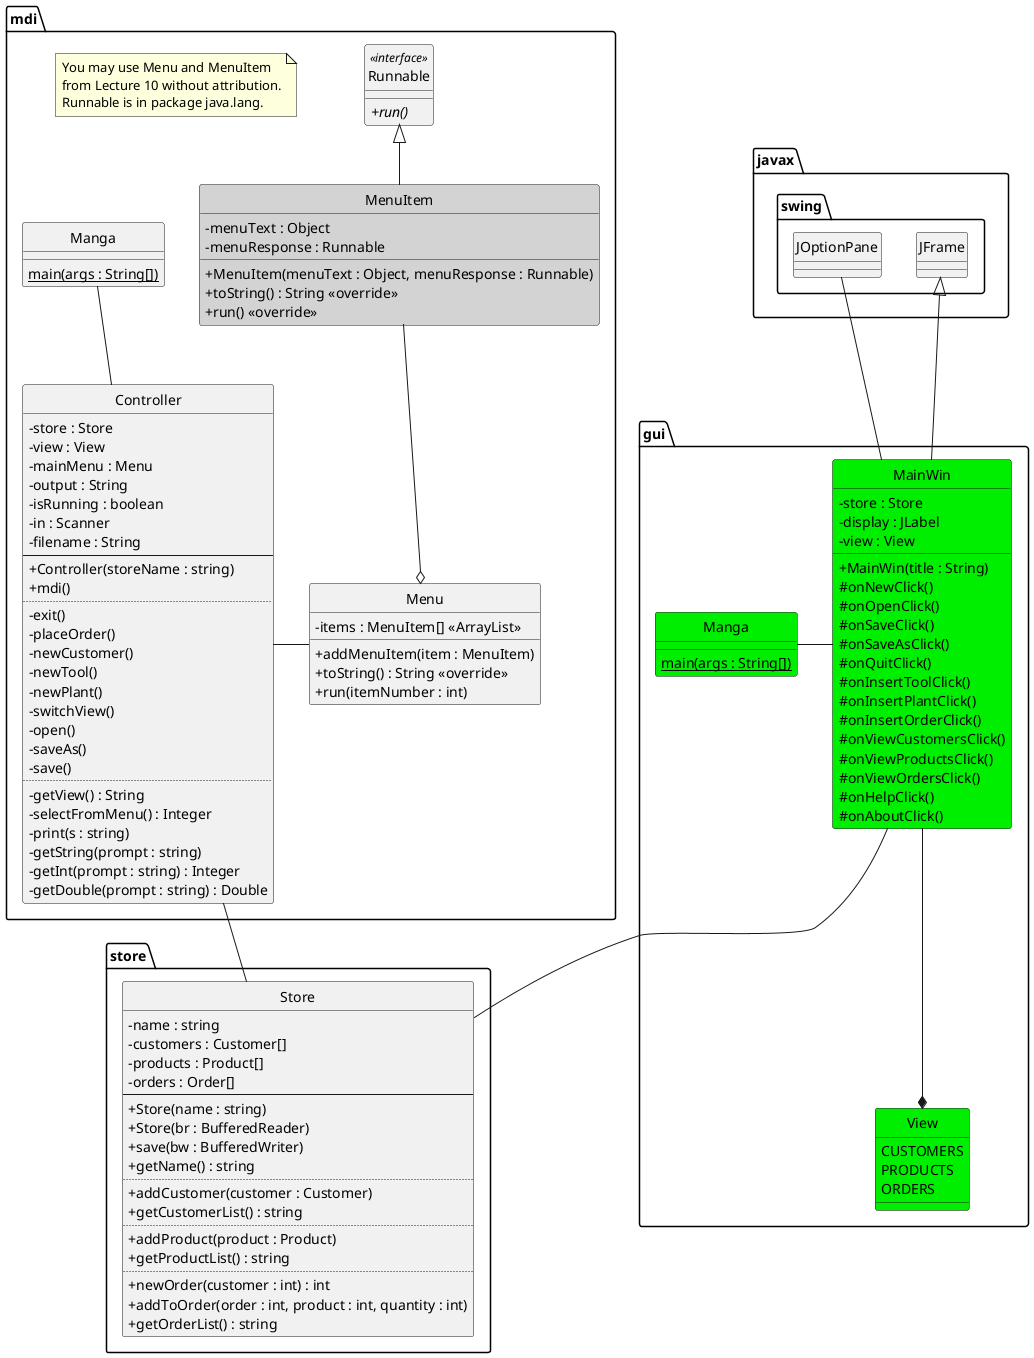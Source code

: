 @startuml
skinparam classAttributeIconSize 0
' skinparam backgroundColor #D3D3D3
hide circle

package javax.swing {
class JFrame {
}
class JOptionPane {
}

}

package gui {

class Manga #00EF00 {
  {static} main(args : String[]) 
}

enum View #00EF00 {
CUSTOMERS
PRODUCTS
ORDERS
}

class MainWin #00EF00 extends javax.swing.JFrame {
-store : Store
-display : JLabel
-view : View
+MainWin(title : String)
#onNewClick()
#onOpenClick()
#onSaveClick()
#onSaveAsClick()
#onQuitClick()
#onInsertToolClick()
#onInsertPlantClick()
#onInsertOrderClick()
#onViewCustomersClick()
#onViewProductsClick()
#onViewOrdersClick()
#onHelpClick()
#onAboutClick()

}

MainWin --* View 
Manga - MainWin
javax.swing.JOptionPane -- MainWin
}

package mdi {

class Manga {
  {static} main(args : String[]) 
}

class Controller {
  -store : Store
  -view : View
  -mainMenu : Menu
  -output : String
  -isRunning : boolean
  -in : Scanner
  -filename : String
--
  +Controller(storeName : string)
  +mdi()
..
  -exit()
  -placeOrder()
  -newCustomer()
  -newTool()
  -newPlant()
  -switchView()
  -open()
  -saveAs()
  -save()
..
  -getView() : String
  -selectFromMenu() : Integer
  -print(s : string)
  -getString(prompt : string)
  -getInt(prompt : string) : Integer
  -getDouble(prompt : string) : Double
}
class Runnable <<interface>> {
  +{abstract} run()
}

class MenuItem #D3D3D3 extends Runnable {
  -menuText : Object
  -menuResponse : Runnable
  +MenuItem(menuText : Object, menuResponse : Runnable)
  +toString() : String <<override>>
  +run() <<override>>
}

class Menu {
  -items : MenuItem[] <<ArrayList>>
  +addMenuItem(item : MenuItem)
  +toString() : String <<override>>
  +run(itemNumber : int)
}

Note as N3
  You may use Menu and MenuItem
  from Lecture 10 without attribution.
  Runnable is in package java.lang.
end Note

MenuItem --o Menu
Controller - Menu
Manga -- Controller

}

package store {

class Store {
  -name : string
  -customers : Customer[]
  -products : Product[]
  -orders : Order[]
--
  +Store(name : string)
  +Store(br : BufferedReader)
  +save(bw : BufferedWriter)
  +getName() : string
..
  +addCustomer(customer : Customer)
  +getCustomerList() : string
..
  +addProduct(product : Product)
  +getProductList() : string
..
  +newOrder(customer : int) : int
  +addToOrder(order : int, product : int, quantity : int)
  +getOrderList() : string
}

}

Controller -- Store
MainWin -- Store
@enduml
